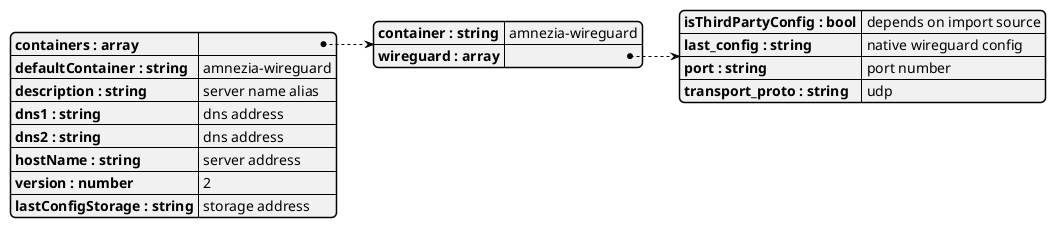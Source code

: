 @startjson
{
   "containers : array": 
        {
            "container : string": "amnezia-wireguard",
            "wireguard : array": 
                {
                    "isThirdPartyConfig : bool": "depends on import source",
                    "last_config : string": "native wireguard config",
                    "port : string": "port number",
                    "transport_proto : string": "udp"
                }
        },
    "defaultContainer : string": "amnezia-wireguard",
    "description : string": "server name alias",
    "dns1 : string": "dns address",
    "dns2 : string": "dns address",
    "hostName : string": "server address",
    "version : number": "2",
    "lastConfigStorage : string": "storage address"
}
@endjson